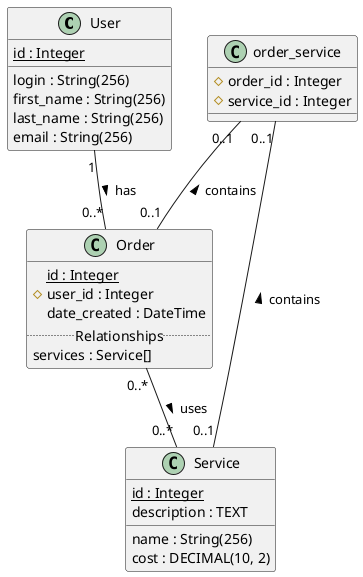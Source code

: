 @startuml
!define PRIMARY_KEY(x) <u>x</u>
!define FOREIGN_KEY(x) #x

class User {
    PRIMARY_KEY(id : Integer)
    login : String(256)
    first_name : String(256)
    last_name : String(256)
    email : String(256)
}

class Service {
    PRIMARY_KEY(id : Integer)
    name : String(256)
    description : TEXT
    cost : DECIMAL(10, 2)
}

class Order {
    PRIMARY_KEY(id : Integer)
    FOREIGN_KEY(user_id : Integer)
    date_created : DateTime
    .. Relationships ..
    services : Service[]
}

class order_service {
    FOREIGN_KEY(order_id : Integer)
    FOREIGN_KEY(service_id : Integer)
}

User "1" -- "0..*" Order : has >
Order "0..*" -- "0..*" Service : uses >
order_service "0..1" -- "0..1" Order : < contains
order_service "0..1" -- "0..1" Service : < contains

@enduml
